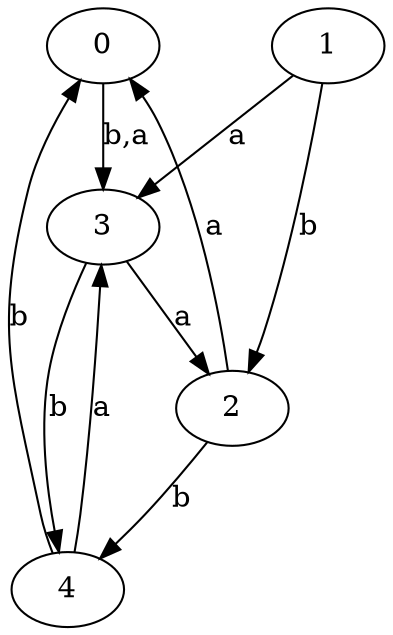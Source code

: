 digraph {
 ranksep=0.5;
 d2tdocpreamble = "\usetikzlibrary{automata}";
 d2tfigpreamble = "\tikzstyle{every state}= [ draw=blue!50,very thick,fill=blue!20]  \tikzstyle{auto}= [fill=white]";
 node [style="state"];
 edge [lblstyle="auto",topath="bend right", len=4  ]
  "0" [label="0",style = "state, initial, accepting"];
  "1" [label="1",];
  "2" [label="2",];
  "3" [label="3",];
  "4" [label="4",];
  "0" -> "3" [label="b,a"];
  "1" -> "2" [label="b"];
  "1" -> "3" [label="a"];
  "2" -> "0" [label="a"];
  "2" -> "4" [label="b"];
  "3" -> "2" [label="a"];
  "3" -> "4" [label="b"];
  "4" -> "0" [label="b"];
  "4" -> "3" [label="a"];
}